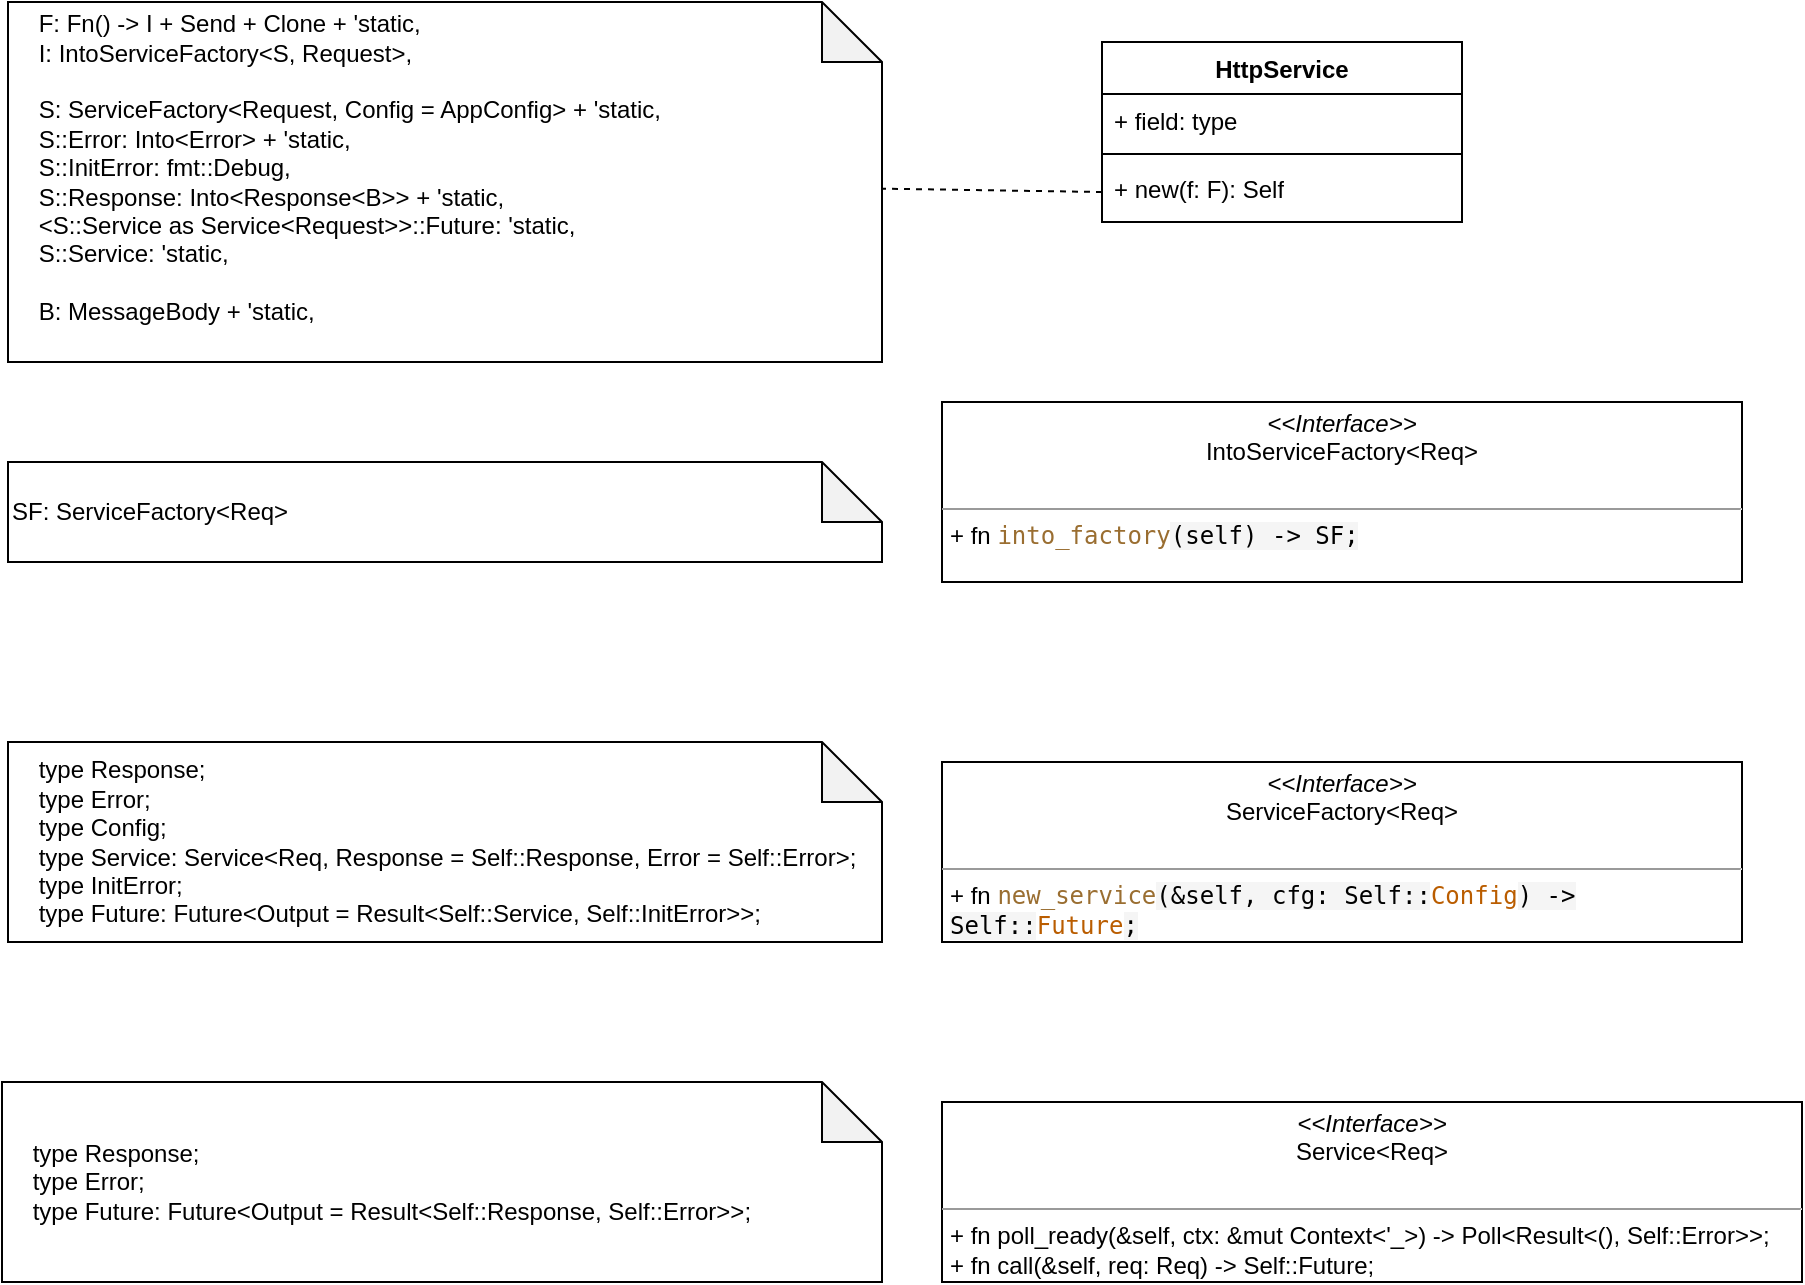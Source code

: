 <mxfile version="21.2.7" type="github">
  <diagram id="C5RBs43oDa-KdzZeNtuy" name="Page-1">
    <mxGraphModel dx="1222" dy="805" grid="1" gridSize="10" guides="1" tooltips="1" connect="1" arrows="1" fold="1" page="1" pageScale="1" pageWidth="827" pageHeight="1169" math="0" shadow="0">
      <root>
        <mxCell id="WIyWlLk6GJQsqaUBKTNV-0" />
        <mxCell id="WIyWlLk6GJQsqaUBKTNV-1" parent="WIyWlLk6GJQsqaUBKTNV-0" />
        <mxCell id="-cd-iUKpvVh5_6NBv5oS-0" value="HttpService" style="swimlane;fontStyle=1;align=center;verticalAlign=top;childLayout=stackLayout;horizontal=1;startSize=26;horizontalStack=0;resizeParent=1;resizeParentMax=0;resizeLast=0;collapsible=1;marginBottom=0;whiteSpace=wrap;html=1;" vertex="1" parent="WIyWlLk6GJQsqaUBKTNV-1">
          <mxGeometry x="560" y="140" width="180" height="90" as="geometry" />
        </mxCell>
        <mxCell id="-cd-iUKpvVh5_6NBv5oS-1" value="+ field: type" style="text;strokeColor=none;fillColor=none;align=left;verticalAlign=top;spacingLeft=4;spacingRight=4;overflow=hidden;rotatable=0;points=[[0,0.5],[1,0.5]];portConstraint=eastwest;whiteSpace=wrap;html=1;" vertex="1" parent="-cd-iUKpvVh5_6NBv5oS-0">
          <mxGeometry y="26" width="180" height="26" as="geometry" />
        </mxCell>
        <mxCell id="-cd-iUKpvVh5_6NBv5oS-2" value="" style="line;strokeWidth=1;fillColor=none;align=left;verticalAlign=middle;spacingTop=-1;spacingLeft=3;spacingRight=3;rotatable=0;labelPosition=right;points=[];portConstraint=eastwest;strokeColor=inherit;" vertex="1" parent="-cd-iUKpvVh5_6NBv5oS-0">
          <mxGeometry y="52" width="180" height="8" as="geometry" />
        </mxCell>
        <mxCell id="-cd-iUKpvVh5_6NBv5oS-3" value="+ new(f: F): Self" style="text;strokeColor=none;fillColor=none;align=left;verticalAlign=top;spacingLeft=4;spacingRight=4;overflow=hidden;rotatable=0;points=[[0,0.5],[1,0.5]];portConstraint=eastwest;whiteSpace=wrap;html=1;" vertex="1" parent="-cd-iUKpvVh5_6NBv5oS-0">
          <mxGeometry y="60" width="180" height="30" as="geometry" />
        </mxCell>
        <mxCell id="-cd-iUKpvVh5_6NBv5oS-4" value="&lt;div&gt;&amp;nbsp; &amp;nbsp; F: Fn() -&amp;gt; I + Send + Clone + &#39;static,&lt;/div&gt;&lt;div&gt;&amp;nbsp; &amp;nbsp; I: IntoServiceFactory&amp;lt;S, Request&amp;gt;,&lt;/div&gt;&lt;div&gt;&lt;br&gt;&lt;/div&gt;&lt;div&gt;&amp;nbsp; &amp;nbsp; S: ServiceFactory&amp;lt;Request, Config = AppConfig&amp;gt; + &#39;static,&lt;/div&gt;&lt;div&gt;&amp;nbsp; &amp;nbsp; S::Error: Into&amp;lt;Error&amp;gt; + &#39;static,&lt;/div&gt;&lt;div&gt;&amp;nbsp; &amp;nbsp; S::InitError: fmt::Debug,&lt;/div&gt;&lt;div&gt;&amp;nbsp; &amp;nbsp; S::Response: Into&amp;lt;Response&amp;lt;B&amp;gt;&amp;gt; + &#39;static,&lt;/div&gt;&lt;div&gt;&amp;nbsp; &amp;nbsp; &amp;lt;S::Service as Service&amp;lt;Request&amp;gt;&amp;gt;::Future: &#39;static,&lt;/div&gt;&lt;div&gt;&amp;nbsp; &amp;nbsp; S::Service: &#39;static,&lt;/div&gt;&lt;div&gt;&lt;br&gt;&lt;/div&gt;&lt;div&gt;&amp;nbsp; &amp;nbsp; B: MessageBody + &#39;static,&lt;/div&gt;&lt;div&gt;&lt;br&gt;&lt;/div&gt;" style="shape=note;whiteSpace=wrap;html=1;backgroundOutline=1;darkOpacity=0.05;align=left;" vertex="1" parent="WIyWlLk6GJQsqaUBKTNV-1">
          <mxGeometry x="13" y="120" width="437" height="180" as="geometry" />
        </mxCell>
        <mxCell id="-cd-iUKpvVh5_6NBv5oS-6" style="rounded=0;orthogonalLoop=1;jettySize=auto;html=1;exitX=0;exitY=0.5;exitDx=0;exitDy=0;dashed=1;endArrow=none;endFill=0;" edge="1" parent="WIyWlLk6GJQsqaUBKTNV-1" source="-cd-iUKpvVh5_6NBv5oS-3" target="-cd-iUKpvVh5_6NBv5oS-4">
          <mxGeometry relative="1" as="geometry" />
        </mxCell>
        <mxCell id="-cd-iUKpvVh5_6NBv5oS-7" value="&lt;p style=&quot;margin:0px;margin-top:4px;text-align:center;&quot;&gt;&lt;i&gt;&amp;lt;&amp;lt;Interface&amp;gt;&amp;gt;&lt;/i&gt;&lt;br&gt;ServiceFactory&amp;lt;Req&amp;gt;&lt;br&gt;&lt;/p&gt;&lt;p style=&quot;margin:0px;margin-left:4px;&quot;&gt;&lt;br&gt;&lt;/p&gt;&lt;hr size=&quot;1&quot;&gt;&lt;p style=&quot;margin:0px;margin-left:4px;&quot;&gt;+ fn &lt;a style=&quot;font-family: &amp;quot;Source Code Pro&amp;quot;, monospace; font-size: 1em; background: transparent; box-sizing: border-box; text-decoration-line: none; color: rgb(154, 110, 49);&quot; class=&quot;fnname&quot; href=&quot;https://docs.rs/actix-service/latest/actix_service/trait.ServiceFactory.html#tymethod.new_service&quot;&gt;new_service&lt;/a&gt;&lt;span style=&quot;font-family: &amp;quot;Source Code Pro&amp;quot;, monospace; font-size: 1em; background-color: rgb(245, 245, 245);&quot;&gt;(&amp;amp;self, cfg: Self::&lt;/span&gt;&lt;a style=&quot;font-family: &amp;quot;Source Code Pro&amp;quot;, monospace; font-size: 1em; background: transparent; box-sizing: border-box; text-decoration-line: none; color: rgb(186, 93, 0);&quot; title=&quot;type actix_service::ServiceFactory::Config&quot; href=&quot;https://docs.rs/actix-service/latest/actix_service/trait.ServiceFactory.html#associatedtype.Config&quot; class=&quot;type&quot;&gt;Config&lt;/a&gt;&lt;span style=&quot;font-family: &amp;quot;Source Code Pro&amp;quot;, monospace; font-size: 1em; background-color: rgb(245, 245, 245);&quot;&gt;) -&amp;gt; Self::&lt;/span&gt;&lt;a style=&quot;font-family: &amp;quot;Source Code Pro&amp;quot;, monospace; font-size: 1em; background: transparent; box-sizing: border-box; text-decoration-line: none; color: rgb(186, 93, 0);&quot; title=&quot;type actix_service::ServiceFactory::Future&quot; href=&quot;https://docs.rs/actix-service/latest/actix_service/trait.ServiceFactory.html#associatedtype.Future&quot; class=&quot;type&quot;&gt;Future&lt;/a&gt;&lt;span style=&quot;font-family: &amp;quot;Source Code Pro&amp;quot;, monospace; font-size: 1em; background-color: rgb(245, 245, 245);&quot;&gt;;&lt;/span&gt;&lt;/p&gt;" style="verticalAlign=top;align=left;overflow=fill;fontSize=12;fontFamily=Helvetica;html=1;whiteSpace=wrap;" vertex="1" parent="WIyWlLk6GJQsqaUBKTNV-1">
          <mxGeometry x="480" y="500" width="400" height="90" as="geometry" />
        </mxCell>
        <mxCell id="-cd-iUKpvVh5_6NBv5oS-8" value="&lt;div&gt;&lt;div&gt;&amp;nbsp; &amp;nbsp; type Response;&lt;/div&gt;&lt;div&gt;&amp;nbsp; &amp;nbsp; type Error;&lt;/div&gt;&lt;div&gt;&amp;nbsp; &amp;nbsp; type Config;&lt;/div&gt;&lt;div&gt;&amp;nbsp; &amp;nbsp; type Service: Service&amp;lt;Req, Response = Self::Response, Error = Self::Error&amp;gt;;&lt;/div&gt;&lt;div&gt;&amp;nbsp; &amp;nbsp; type InitError;&lt;/div&gt;&lt;div&gt;&amp;nbsp; &amp;nbsp; type Future: Future&amp;lt;Output = Result&amp;lt;Self::Service, Self::InitError&amp;gt;&amp;gt;;&lt;/div&gt;&lt;/div&gt;" style="shape=note;whiteSpace=wrap;html=1;backgroundOutline=1;darkOpacity=0.05;align=left;" vertex="1" parent="WIyWlLk6GJQsqaUBKTNV-1">
          <mxGeometry x="13" y="490" width="437" height="100" as="geometry" />
        </mxCell>
        <mxCell id="-cd-iUKpvVh5_6NBv5oS-9" value="&lt;p style=&quot;margin:0px;margin-top:4px;text-align:center;&quot;&gt;&lt;i&gt;&amp;lt;&amp;lt;Interface&amp;gt;&amp;gt;&lt;/i&gt;&lt;br&gt;IntoServiceFactory&amp;lt;Req&amp;gt;&lt;br&gt;&lt;/p&gt;&lt;p style=&quot;margin:0px;margin-left:4px;&quot;&gt;&lt;br&gt;&lt;/p&gt;&lt;hr size=&quot;1&quot;&gt;&lt;p style=&quot;margin:0px;margin-left:4px;&quot;&gt;+&amp;nbsp;fn &lt;a style=&quot;font-family: &amp;quot;Source Code Pro&amp;quot;, monospace; font-size: 1em; background: transparent; box-sizing: border-box; text-decoration-line: none; color: rgb(154, 110, 49);&quot; class=&quot;fnname&quot; href=&quot;https://docs.rs/actix-service/2.0.2/actix_service/trait.IntoServiceFactory.html#tymethod.into_factory&quot;&gt;into_factory&lt;/a&gt;&lt;span style=&quot;font-family: &amp;quot;Source Code Pro&amp;quot;, monospace; font-size: 1em; background-color: rgb(245, 245, 245);&quot;&gt;(self) -&amp;gt; SF;&lt;/span&gt;&lt;/p&gt;" style="verticalAlign=top;align=left;overflow=fill;fontSize=12;fontFamily=Helvetica;html=1;whiteSpace=wrap;" vertex="1" parent="WIyWlLk6GJQsqaUBKTNV-1">
          <mxGeometry x="480" y="320" width="400" height="90" as="geometry" />
        </mxCell>
        <mxCell id="-cd-iUKpvVh5_6NBv5oS-10" value="SF: ServiceFactory&amp;lt;Req&amp;gt;" style="shape=note;whiteSpace=wrap;html=1;backgroundOutline=1;darkOpacity=0.05;align=left;" vertex="1" parent="WIyWlLk6GJQsqaUBKTNV-1">
          <mxGeometry x="13" y="350" width="437" height="50" as="geometry" />
        </mxCell>
        <mxCell id="-cd-iUKpvVh5_6NBv5oS-11" value="&lt;p style=&quot;margin:0px;margin-top:4px;text-align:center;&quot;&gt;&lt;i&gt;&amp;lt;&amp;lt;Interface&amp;gt;&amp;gt;&lt;/i&gt;&lt;br&gt;Service&amp;lt;Req&amp;gt;&lt;br&gt;&lt;/p&gt;&lt;p style=&quot;margin:0px;margin-left:4px;&quot;&gt;&lt;br&gt;&lt;/p&gt;&lt;hr size=&quot;1&quot;&gt;&lt;p style=&quot;margin:0px;margin-left:4px;&quot;&gt;+&amp;nbsp;fn poll_ready(&amp;amp;self, ctx: &amp;amp;mut Context&amp;lt;&#39;_&amp;gt;) -&amp;gt; Poll&amp;lt;Result&amp;lt;(), Self::Error&amp;gt;&amp;gt;;&lt;/p&gt;&lt;p style=&quot;margin:0px;margin-left:4px;&quot;&gt;+ fn call(&amp;amp;self, req: Req) -&amp;gt; Self::Future;&lt;/p&gt;" style="verticalAlign=top;align=left;overflow=fill;fontSize=12;fontFamily=Helvetica;html=1;whiteSpace=wrap;" vertex="1" parent="WIyWlLk6GJQsqaUBKTNV-1">
          <mxGeometry x="480" y="670" width="430" height="90" as="geometry" />
        </mxCell>
        <mxCell id="-cd-iUKpvVh5_6NBv5oS-12" value="&lt;div&gt;&amp;nbsp; &amp;nbsp; type Response;&lt;/div&gt;&lt;div&gt;&amp;nbsp; &amp;nbsp; type Error;&lt;/div&gt;&lt;div&gt;&amp;nbsp; &amp;nbsp; type Future: Future&amp;lt;Output = Result&amp;lt;Self::Response, Self::Error&amp;gt;&amp;gt;;&lt;/div&gt;" style="shape=note;whiteSpace=wrap;html=1;backgroundOutline=1;darkOpacity=0.05;align=left;" vertex="1" parent="WIyWlLk6GJQsqaUBKTNV-1">
          <mxGeometry x="10" y="660" width="440" height="100" as="geometry" />
        </mxCell>
      </root>
    </mxGraphModel>
  </diagram>
</mxfile>

